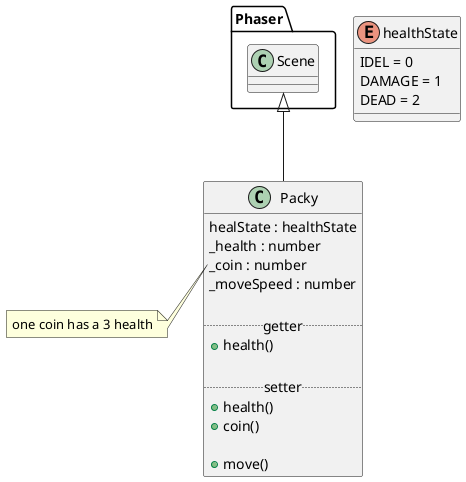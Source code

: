 @startuml

enum healthState {
IDEL = 0
DAMAGE = 1
DEAD = 2
}

class Packy extends Phaser.Scene{
healState : healthState
_health : number
_coin : number
_moveSpeed : number

.. getter ..
+ health()

.. setter ..
+ health()
+ coin()

+ move()
}
note left of Packy::_coin
    one coin has a 3 health
end note

@enduml